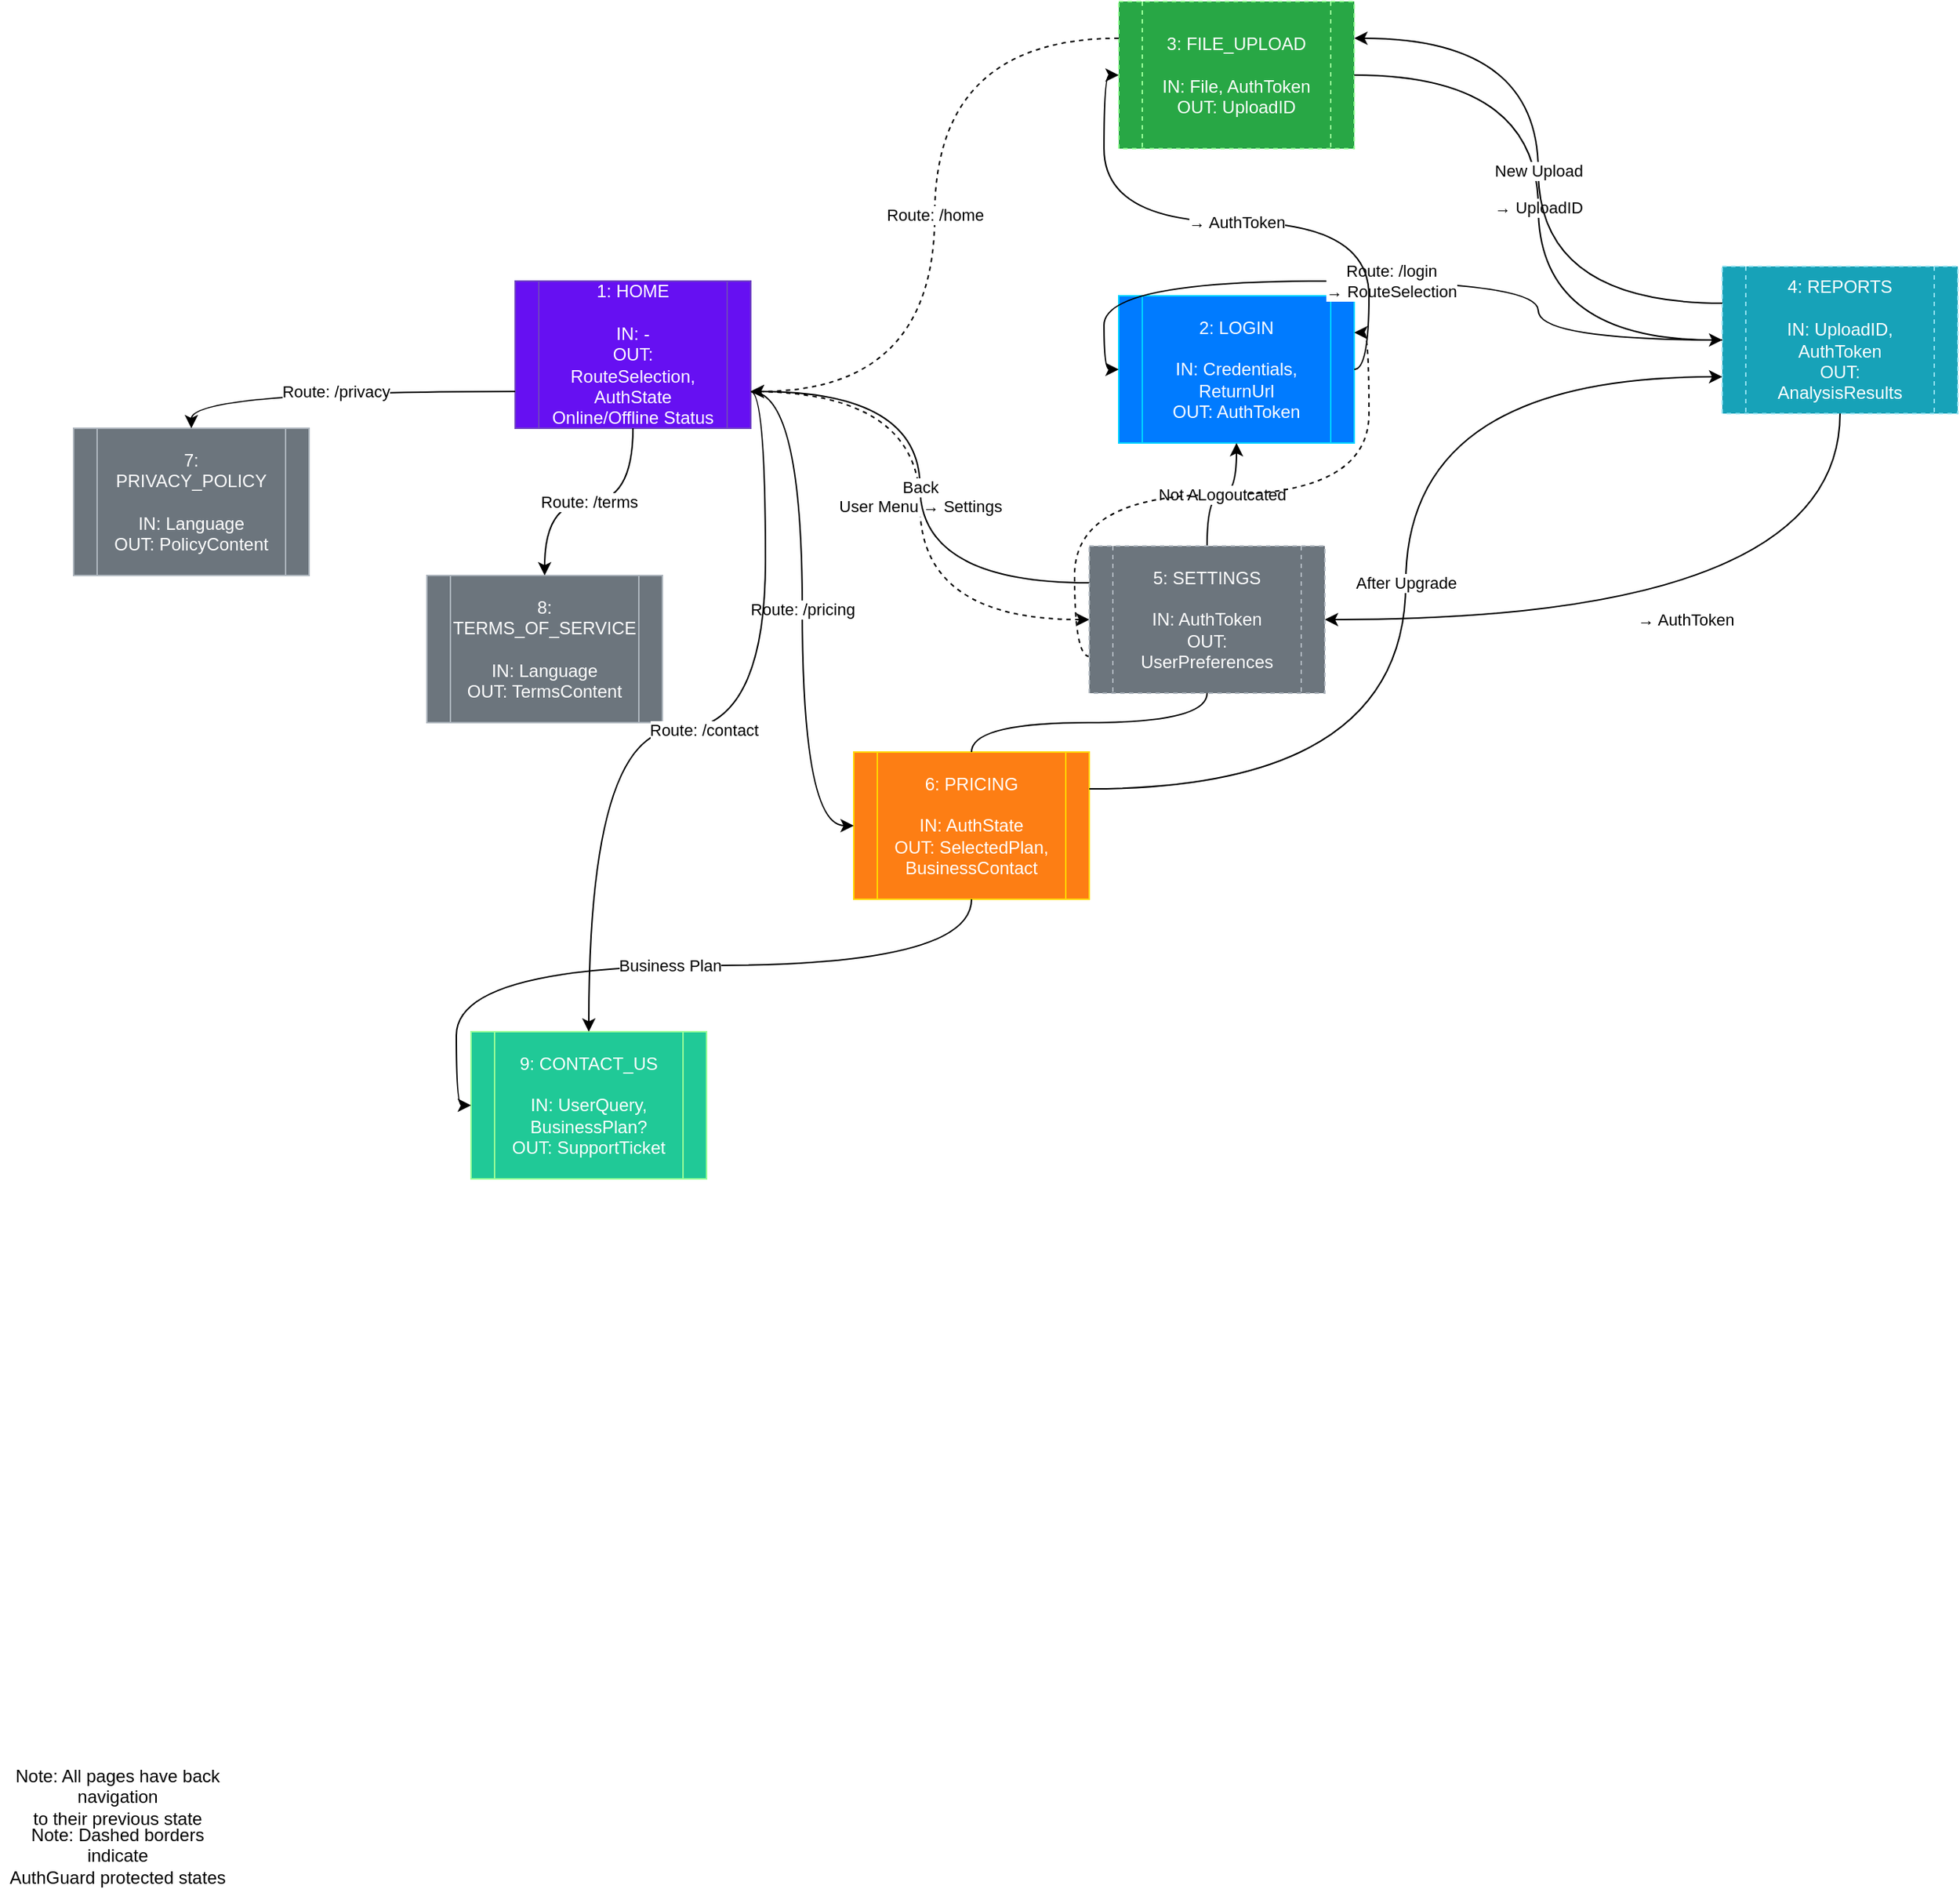 <mxfile>
    <diagram name="Finescan Flow" id="finescan-flow">
        <mxGraphModel dx="1578" dy="2588" grid="1" gridSize="10" guides="1" tooltips="1" connect="1" arrows="1" fold="1" page="1" pageScale="1" pageWidth="850" pageHeight="1100" math="0" shadow="0">
            <root>
                <mxCell id="0"/>
                <mxCell id="1" parent="0"/>
                <mxCell id="state-1" value="1: HOME&#10;&#10;IN: -&#10;OUT: RouteSelection, AuthState&#10;Online/Offline Status" style="shape=process;whiteSpace=wrap;html=1;backgroundOutline=1;fillColor=#6610f2;strokeColor=#6f42c1;fontColor=#FFFFFF;align=center;verticalAlign=middle;spacing=8;spacingTop=0;" parent="1" vertex="1">
                    <mxGeometry x="390" y="-30" width="160" height="100" as="geometry"/>
                </mxCell>
                <mxCell id="state-2" value="2: LOGIN&#10;&#10;IN: Credentials, ReturnUrl&#10;OUT: AuthToken" style="shape=process;whiteSpace=wrap;html=1;backgroundOutline=1;fillColor=#007bff;strokeColor=#00d4ff;fontColor=#FFFFFF;align=center;verticalAlign=middle;spacing=8;spacingTop=0;" parent="1" vertex="1">
                    <mxGeometry x="800" y="-20" width="160" height="100" as="geometry"/>
                </mxCell>
                <mxCell id="state-3" value="3: FILE_UPLOAD&#10;&#10;IN: File, AuthToken&#10;OUT: UploadID" style="shape=process;whiteSpace=wrap;html=1;backgroundOutline=1;fillColor=#28a745;strokeColor=#98ff98;fontColor=#FFFFFF;align=center;verticalAlign=middle;spacing=8;spacingTop=0;dashed=1;" parent="1" vertex="1">
                    <mxGeometry x="800" y="-220" width="160" height="100" as="geometry"/>
                </mxCell>
                <mxCell id="state-4" value="4: REPORTS&#10;&#10;IN: UploadID, AuthToken&#10;OUT: AnalysisResults" style="shape=process;whiteSpace=wrap;html=1;backgroundOutline=1;fillColor=#17a2b8;strokeColor=#90e0ef;fontColor=#FFFFFF;align=center;verticalAlign=middle;spacing=8;spacingTop=0;dashed=1;" parent="1" vertex="1">
                    <mxGeometry x="1210" y="-40" width="160" height="100" as="geometry"/>
                </mxCell>
                <mxCell id="state-6" value="6: PRICING&#10;&#10;IN: AuthState&#10;OUT: SelectedPlan, BusinessContact" style="shape=process;whiteSpace=wrap;html=1;backgroundOutline=1;fillColor=#fd7e14;strokeColor=#ffd700;fontColor=#FFFFFF;align=center;verticalAlign=middle;spacing=8;spacingTop=0;" parent="1" vertex="1">
                    <mxGeometry x="620" y="290" width="160" height="100" as="geometry"/>
                </mxCell>
                <mxCell id="state-7" value="7: PRIVACY_POLICY&#10;&#10;IN: Language&#10;OUT: PolicyContent" style="shape=process;whiteSpace=wrap;html=1;backgroundOutline=1;fillColor=#6c757d;strokeColor=#adb5bd;fontColor=#FFFFFF;align=center;verticalAlign=middle;spacing=8;spacingTop=0;" parent="1" vertex="1">
                    <mxGeometry x="90" y="70" width="160" height="100" as="geometry"/>
                </mxCell>
                <mxCell id="state-8" value="8: TERMS_OF_SERVICE&#10;&#10;IN: Language&#10;OUT: TermsContent" style="shape=process;whiteSpace=wrap;html=1;backgroundOutline=1;fillColor=#6c757d;strokeColor=#adb5bd;fontColor=#FFFFFF;align=center;verticalAlign=middle;spacing=8;spacingTop=0;" parent="1" vertex="1">
                    <mxGeometry x="330" y="170" width="160" height="100" as="geometry"/>
                </mxCell>
                <mxCell id="state-9" value="9: CONTACT_US&#10;&#10;IN: UserQuery, BusinessPlan?&#10;OUT: SupportTicket" style="shape=process;whiteSpace=wrap;html=1;backgroundOutline=1;fillColor=#20c997;strokeColor=#98ff98;fontColor=#FFFFFF;align=center;verticalAlign=middle;spacing=8;spacingTop=0;" parent="1" vertex="1">
                    <mxGeometry x="360" y="480" width="160" height="100" as="geometry"/>
                </mxCell>
                <mxCell id="edge-1-2" value="Route: /login&#10;→ RouteSelection" style="edgeStyle=orthogonalEdgeStyle;rounded=1;html=1;entryX=0;entryY=0.5;curved=1;" parent="1" source="state-4" target="state-2" edge="1">
                    <mxGeometry relative="1" as="geometry"/>
                </mxCell>
                <mxCell id="edge-2-3" value="→ AuthToken" style="edgeStyle=orthogonalEdgeStyle;rounded=1;html=1;exitX=1;exitY=0.5;entryX=0;entryY=0.5;curved=1;" parent="1" source="state-2" target="state-3" edge="1">
                    <mxGeometry relative="1" as="geometry"/>
                </mxCell>
                <mxCell id="edge-3-4" value="→ UploadID" style="edgeStyle=orthogonalEdgeStyle;rounded=1;html=1;exitX=1;exitY=0.5;entryX=0;entryY=0.5;curved=1;" parent="1" source="state-3" target="state-4" edge="1">
                    <mxGeometry relative="1" as="geometry"/>
                </mxCell>
                <mxCell id="edge-4-5" value="→ AuthToken" style="edgeStyle=orthogonalEdgeStyle;rounded=1;html=1;exitX=0.5;exitY=1;entryX=1;entryY=0.5;curved=1;" parent="1" source="state-4" target="state-5" edge="1">
                    <mxGeometry relative="1" as="geometry"/>
                </mxCell>
                <mxCell id="edge-1-5" value="User Menu → Settings" style="edgeStyle=orthogonalEdgeStyle;rounded=1;html=1;exitX=1;exitY=0.75;entryX=0;entryY=0.5;curved=1;dashed=1;" parent="1" source="state-1" target="state-5" edge="1">
                    <mxGeometry relative="1" as="geometry"/>
                </mxCell>
                <mxCell id="edge-1-6" value="Route: /pricing" style="edgeStyle=orthogonalEdgeStyle;rounded=1;html=1;exitX=1;exitY=0.75;entryX=0;entryY=0.5;curved=1;" parent="1" source="state-1" target="state-6" edge="1">
                    <mxGeometry relative="1" as="geometry"/>
                </mxCell>
                <mxCell id="edge-6-4" value="After Upgrade" style="edgeStyle=orthogonalEdgeStyle;rounded=1;html=1;exitX=1;exitY=0.25;entryX=0;entryY=0.75;curved=1;" parent="1" source="state-6" target="state-4" edge="1">
                    <mxGeometry relative="1" as="geometry"/>
                </mxCell>
                <mxCell id="edge-all-7" value="Route: /privacy" style="edgeStyle=orthogonalEdgeStyle;rounded=1;html=1;exitX=0;exitY=0.75;entryX=0.5;entryY=0;curved=1;" parent="1" source="state-1" target="state-7" edge="1">
                    <mxGeometry relative="1" as="geometry"/>
                </mxCell>
                <mxCell id="edge-all-8" value="Route: /terms" style="edgeStyle=orthogonalEdgeStyle;rounded=1;html=1;exitX=0.5;exitY=1;entryX=0.5;entryY=0;curved=1;" parent="1" source="state-1" target="state-8" edge="1">
                    <mxGeometry relative="1" as="geometry"/>
                </mxCell>
                <mxCell id="edge-all-9" value="Route: /contact" style="edgeStyle=orthogonalEdgeStyle;rounded=1;html=1;exitX=1;exitY=0.75;entryX=0.5;entryY=0;curved=1;" parent="1" source="state-1" target="state-9" edge="1">
                    <mxGeometry relative="1" as="geometry"/>
                </mxCell>
                <mxCell id="edge-all-1" value="Route: /home" style="edgeStyle=orthogonalEdgeStyle;rounded=1;html=1;exitX=0;exitY=0.25;entryX=1;entryY=0.75;curved=1;dashed=1;" parent="1" source="state-3" target="state-1" edge="1">
                    <mxGeometry relative="1" as="geometry"/>
                </mxCell>
                <mxCell id="edge-4-3" value="New Upload" style="edgeStyle=orthogonalEdgeStyle;rounded=1;html=1;exitX=0;exitY=0.25;entryX=1;entryY=0.25;curved=1;" parent="1" source="state-4" target="state-3" edge="1">
                    <mxGeometry relative="1" as="geometry"/>
                </mxCell>
                <mxCell id="edge-5-1" value="Back" style="edgeStyle=orthogonalEdgeStyle;rounded=1;html=1;exitX=0;exitY=0.25;entryX=1;entryY=0.75;curved=1;" parent="1" source="state-5" target="state-1" edge="1">
                    <mxGeometry relative="1" as="geometry"/>
                </mxCell>
                <mxCell id="edge-6-9" value="Business Plan" style="edgeStyle=orthogonalEdgeStyle;rounded=1;html=1;exitX=0.5;exitY=1;entryX=0;entryY=0.5;curved=1;" parent="1" source="state-6" target="state-9" edge="1">
                    <mxGeometry relative="1" as="geometry"/>
                </mxCell>
                <mxCell id="edge-6-2" value="Not Authenticated" style="edgeStyle=orthogonalEdgeStyle;rounded=1;html=1;exitX=0.5;exitY=0;entryX=0.5;entryY=1;curved=1;startArrow=none;" parent="1" source="state-5" target="state-2" edge="1">
                    <mxGeometry relative="1" as="geometry"/>
                </mxCell>
                <mxCell id="edge-logout" value="Logout" style="edgeStyle=orthogonalEdgeStyle;rounded=1;html=1;exitX=0;exitY=0.75;entryX=1;entryY=0.25;curved=1;dashed=1;" parent="1" source="state-5" target="state-2" edge="1">
                    <mxGeometry relative="1" as="geometry"/>
                </mxCell>
                <mxCell id="back-nav-note" value="Note: All pages have back navigation&#10;to their previous state" style="text;html=1;strokeColor=none;fillColor=none;align=center;verticalAlign=middle;whiteSpace=wrap;rounded=0;" parent="1" vertex="1">
                    <mxGeometry x="40" y="980" width="160" height="40" as="geometry"/>
                </mxCell>
                <mxCell id="auth-notice" value="Note: Dashed borders indicate&#10;AuthGuard protected states" style="text;html=1;strokeColor=none;fillColor=none;align=center;verticalAlign=middle;whiteSpace=wrap;rounded=0;" parent="1" vertex="1">
                    <mxGeometry x="40" y="1020" width="160" height="40" as="geometry"/>
                </mxCell>
                <mxCell id="3" value="" style="edgeStyle=orthogonalEdgeStyle;rounded=1;html=1;exitX=0.5;exitY=0;entryX=0.5;entryY=1;curved=1;endArrow=none;" edge="1" parent="1" source="state-6" target="state-5">
                    <mxGeometry relative="1" as="geometry">
                        <mxPoint x="700" y="290" as="sourcePoint"/>
                        <mxPoint x="880" y="80" as="targetPoint"/>
                    </mxGeometry>
                </mxCell>
                <mxCell id="state-5" value="5: SETTINGS&#10;&#10;IN: AuthToken&#10;OUT: UserPreferences" style="shape=process;whiteSpace=wrap;html=1;backgroundOutline=1;fillColor=#6c757d;strokeColor=#adb5bd;fontColor=#FFFFFF;align=center;verticalAlign=middle;spacing=8;spacingTop=0;dashed=1;" parent="1" vertex="1">
                    <mxGeometry x="780" y="150" width="160" height="100" as="geometry"/>
                </mxCell>
            </root>
        </mxGraphModel>
    </diagram>
</mxfile>
